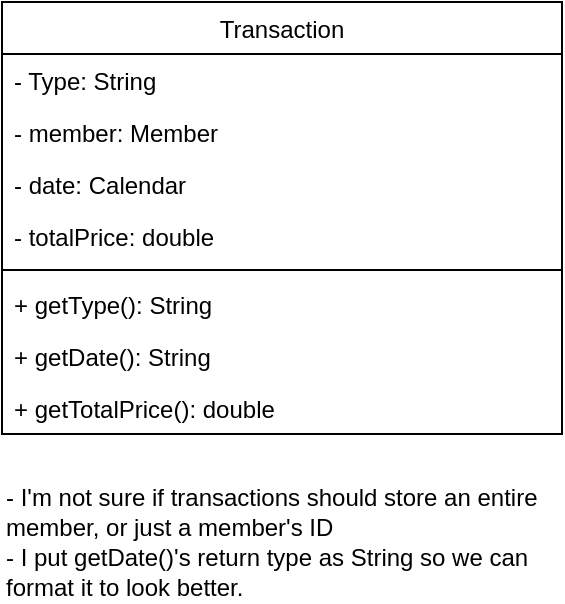 <mxfile version="15.5.4" type="device"><diagram id="C5RBs43oDa-KdzZeNtuy" name="Page-1"><mxGraphModel dx="355" dy="532" grid="1" gridSize="10" guides="1" tooltips="1" connect="1" arrows="1" fold="1" page="1" pageScale="1" pageWidth="827" pageHeight="1169" math="0" shadow="0"><root><mxCell id="WIyWlLk6GJQsqaUBKTNV-0"/><mxCell id="WIyWlLk6GJQsqaUBKTNV-1" parent="WIyWlLk6GJQsqaUBKTNV-0"/><mxCell id="zkfFHV4jXpPFQw0GAbJ--0" value="Transaction" style="swimlane;fontStyle=0;align=center;verticalAlign=top;childLayout=stackLayout;horizontal=1;startSize=26;horizontalStack=0;resizeParent=1;resizeLast=0;collapsible=1;marginBottom=0;rounded=0;shadow=0;strokeWidth=1;" parent="WIyWlLk6GJQsqaUBKTNV-1" vertex="1"><mxGeometry x="200" y="80" width="280" height="216" as="geometry"><mxRectangle x="230" y="140" width="160" height="26" as="alternateBounds"/></mxGeometry></mxCell><mxCell id="tD9W3GbSMqQ5kYib6k3D-23" value="- Type: String" style="text;align=left;verticalAlign=top;spacingLeft=4;spacingRight=4;overflow=hidden;rotatable=0;points=[[0,0.5],[1,0.5]];portConstraint=eastwest;" vertex="1" parent="zkfFHV4jXpPFQw0GAbJ--0"><mxGeometry y="26" width="280" height="26" as="geometry"/></mxCell><mxCell id="tD9W3GbSMqQ5kYib6k3D-24" value="- member: Member" style="text;align=left;verticalAlign=top;spacingLeft=4;spacingRight=4;overflow=hidden;rotatable=0;points=[[0,0.5],[1,0.5]];portConstraint=eastwest;" vertex="1" parent="zkfFHV4jXpPFQw0GAbJ--0"><mxGeometry y="52" width="280" height="26" as="geometry"/></mxCell><mxCell id="zkfFHV4jXpPFQw0GAbJ--1" value="- date: Calendar" style="text;align=left;verticalAlign=top;spacingLeft=4;spacingRight=4;overflow=hidden;rotatable=0;points=[[0,0.5],[1,0.5]];portConstraint=eastwest;" parent="zkfFHV4jXpPFQw0GAbJ--0" vertex="1"><mxGeometry y="78" width="280" height="26" as="geometry"/></mxCell><mxCell id="tD9W3GbSMqQ5kYib6k3D-25" value="- totalPrice: double" style="text;align=left;verticalAlign=top;spacingLeft=4;spacingRight=4;overflow=hidden;rotatable=0;points=[[0,0.5],[1,0.5]];portConstraint=eastwest;" vertex="1" parent="zkfFHV4jXpPFQw0GAbJ--0"><mxGeometry y="104" width="280" height="26" as="geometry"/></mxCell><mxCell id="zkfFHV4jXpPFQw0GAbJ--4" value="" style="line;html=1;strokeWidth=1;align=left;verticalAlign=middle;spacingTop=-1;spacingLeft=3;spacingRight=3;rotatable=0;labelPosition=right;points=[];portConstraint=eastwest;" parent="zkfFHV4jXpPFQw0GAbJ--0" vertex="1"><mxGeometry y="130" width="280" height="8" as="geometry"/></mxCell><mxCell id="zkfFHV4jXpPFQw0GAbJ--5" value="+ getType(): String" style="text;align=left;verticalAlign=top;spacingLeft=4;spacingRight=4;overflow=hidden;rotatable=0;points=[[0,0.5],[1,0.5]];portConstraint=eastwest;" parent="zkfFHV4jXpPFQw0GAbJ--0" vertex="1"><mxGeometry y="138" width="280" height="26" as="geometry"/></mxCell><mxCell id="tD9W3GbSMqQ5kYib6k3D-13" value="+ getDate(): String" style="text;align=left;verticalAlign=top;spacingLeft=4;spacingRight=4;overflow=hidden;rotatable=0;points=[[0,0.5],[1,0.5]];portConstraint=eastwest;" vertex="1" parent="zkfFHV4jXpPFQw0GAbJ--0"><mxGeometry y="164" width="280" height="26" as="geometry"/></mxCell><mxCell id="tD9W3GbSMqQ5kYib6k3D-21" value="+ getTotalPrice(): double" style="text;align=left;verticalAlign=top;spacingLeft=4;spacingRight=4;overflow=hidden;rotatable=0;points=[[0,0.5],[1,0.5]];portConstraint=eastwest;" vertex="1" parent="zkfFHV4jXpPFQw0GAbJ--0"><mxGeometry y="190" width="280" height="26" as="geometry"/></mxCell><mxCell id="tD9W3GbSMqQ5kYib6k3D-26" value="&lt;div align=&quot;left&quot;&gt;- I'm not sure if transactions should store an entire member, or just a member's ID&lt;/div&gt;" style="text;html=1;strokeColor=none;fillColor=none;align=left;verticalAlign=middle;whiteSpace=wrap;rounded=0;" vertex="1" parent="WIyWlLk6GJQsqaUBKTNV-1"><mxGeometry x="200" y="320" width="280" height="30" as="geometry"/></mxCell><mxCell id="tD9W3GbSMqQ5kYib6k3D-28" value="- I put getDate()'s return type as String so we can format it to look better." style="text;html=1;strokeColor=none;fillColor=none;align=left;verticalAlign=middle;whiteSpace=wrap;rounded=0;" vertex="1" parent="WIyWlLk6GJQsqaUBKTNV-1"><mxGeometry x="200" y="350" width="280" height="30" as="geometry"/></mxCell></root></mxGraphModel></diagram></mxfile>